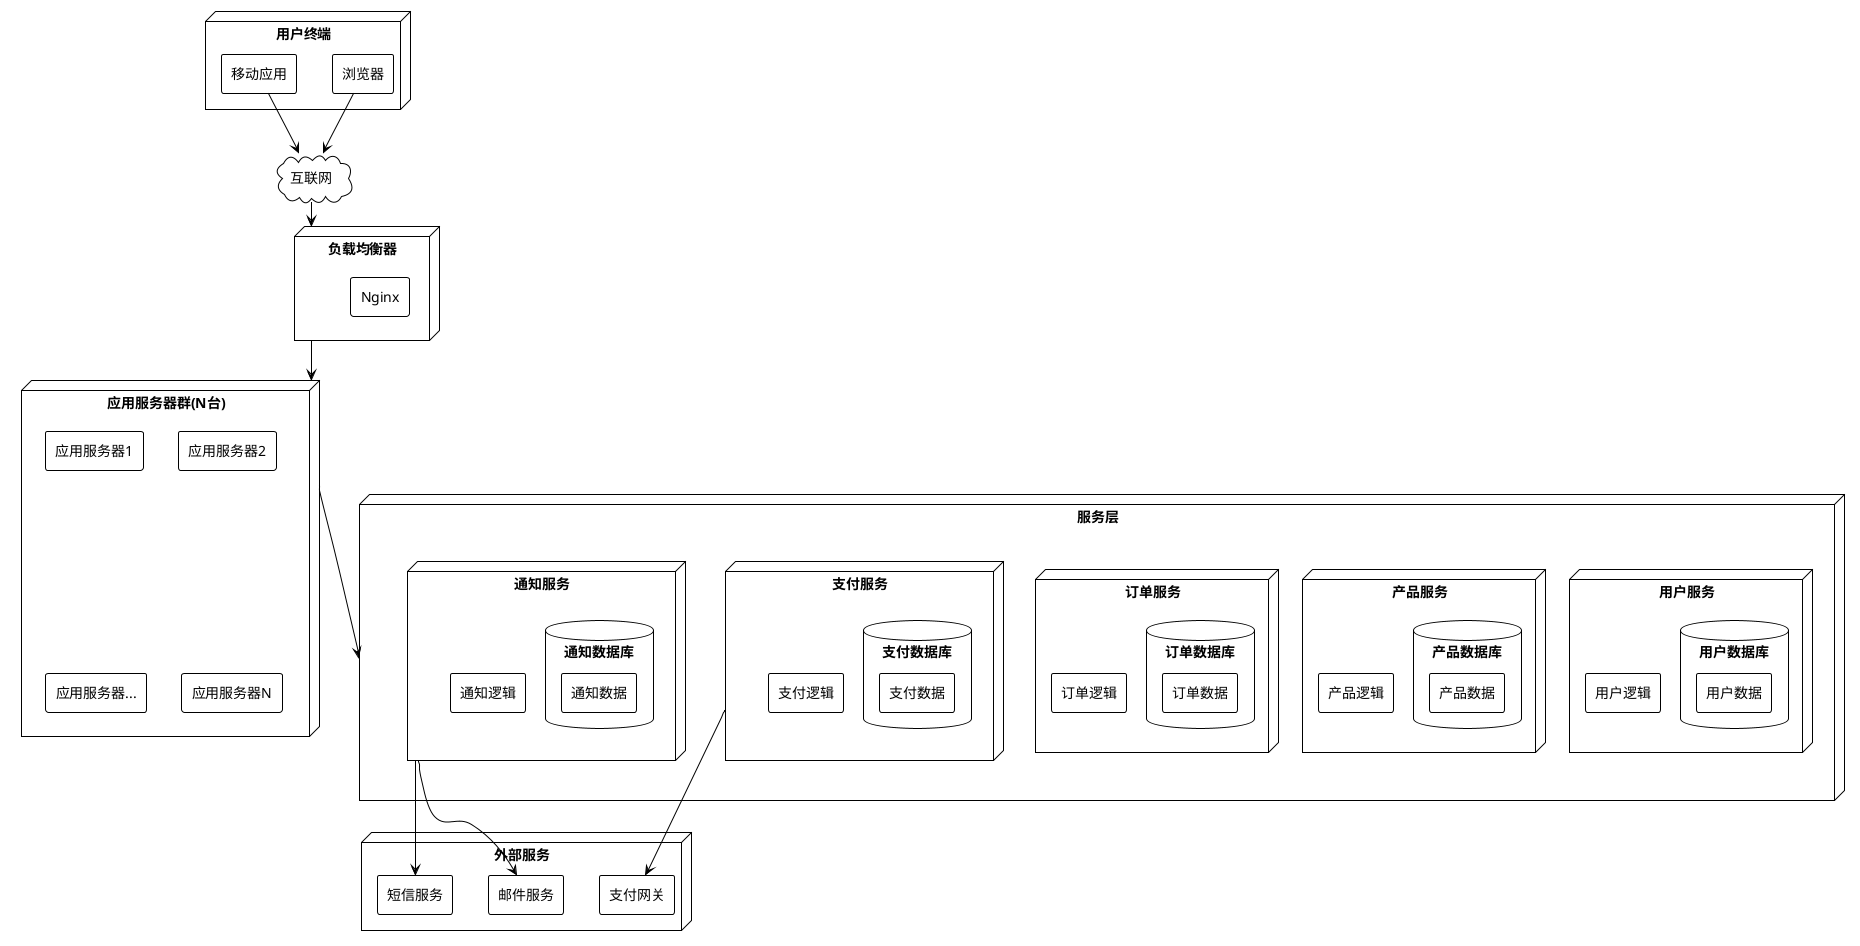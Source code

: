 @startuml
!theme plain

skinparam component {
    Style rectangle
    BackgroundColor white
}

node "用户终端" {
    [浏览器]
    [移动应用]
}

node "负载均衡器" {
    [Nginx]
}

node "应用服务器群(N台)" {
    [应用服务器1]
    [应用服务器2]
    [应用服务器...]
    [应用服务器N]
}

node "服务层" {
    node "用户服务" {
        [用户逻辑]
        database "用户数据库" {
            [用户数据]
        }
    }

    node "产品服务" {
        [产品逻辑]
        database "产品数据库" {
            [产品数据]
        }
    }

    node "订单服务" {
        [订单逻辑]
        database "订单数据库" {
            [订单数据]
        }
    }

    node "支付服务" {
        [支付逻辑]
        database "支付数据库" {
            [支付数据]
        }
    }

    node "通知服务" {
        [通知逻辑]
        database "通知数据库" {
            [通知数据]
        }
    }
}

node "外部服务" {
    [支付网关]
    [邮件服务]
    [短信服务]
}

cloud 互联网 {
}

[浏览器] -down-> [互联网]
[移动应用] -down-> [互联网]
[互联网] -down-> [负载均衡器]
[负载均衡器] -down-> [应用服务器群(N台)]
[应用服务器群(N台)] -down-> [服务层]
[支付服务] -down-> [支付网关]
[通知服务] -down-> [邮件服务]
[通知服务] -down-> [短信服务]

@enduml
